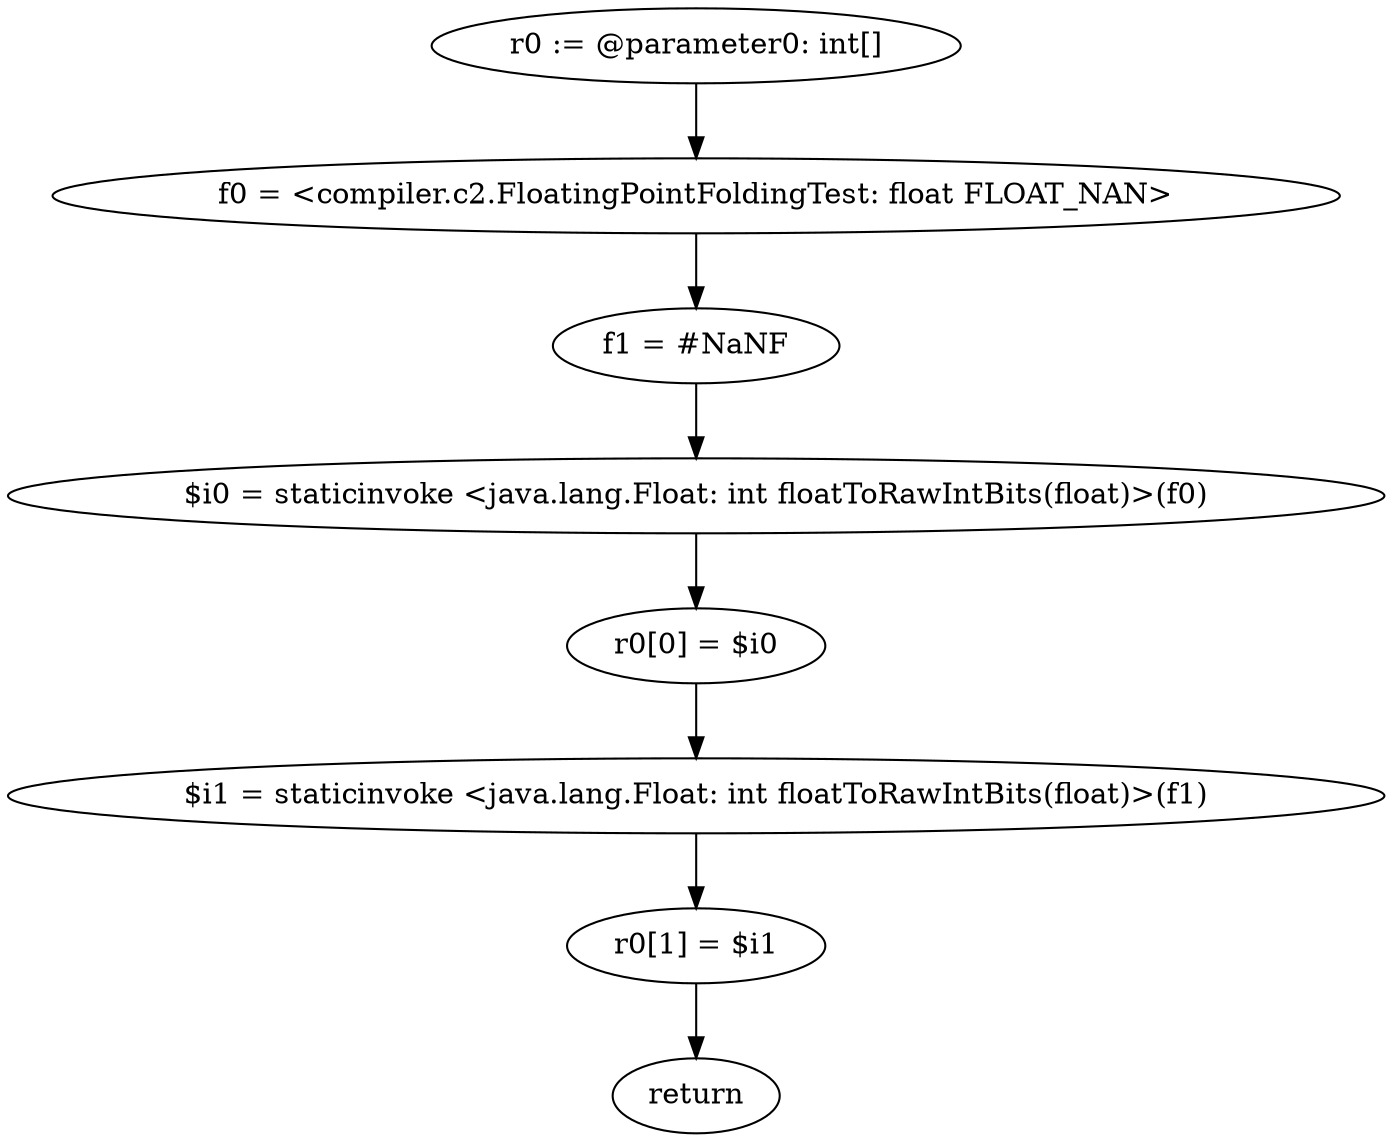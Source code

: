 digraph "unitGraph" {
    "r0 := @parameter0: int[]"
    "f0 = <compiler.c2.FloatingPointFoldingTest: float FLOAT_NAN>"
    "f1 = #NaNF"
    "$i0 = staticinvoke <java.lang.Float: int floatToRawIntBits(float)>(f0)"
    "r0[0] = $i0"
    "$i1 = staticinvoke <java.lang.Float: int floatToRawIntBits(float)>(f1)"
    "r0[1] = $i1"
    "return"
    "r0 := @parameter0: int[]"->"f0 = <compiler.c2.FloatingPointFoldingTest: float FLOAT_NAN>";
    "f0 = <compiler.c2.FloatingPointFoldingTest: float FLOAT_NAN>"->"f1 = #NaNF";
    "f1 = #NaNF"->"$i0 = staticinvoke <java.lang.Float: int floatToRawIntBits(float)>(f0)";
    "$i0 = staticinvoke <java.lang.Float: int floatToRawIntBits(float)>(f0)"->"r0[0] = $i0";
    "r0[0] = $i0"->"$i1 = staticinvoke <java.lang.Float: int floatToRawIntBits(float)>(f1)";
    "$i1 = staticinvoke <java.lang.Float: int floatToRawIntBits(float)>(f1)"->"r0[1] = $i1";
    "r0[1] = $i1"->"return";
}
